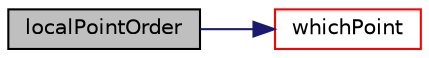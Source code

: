 digraph "localPointOrder"
{
  bgcolor="transparent";
  edge [fontname="Helvetica",fontsize="10",labelfontname="Helvetica",labelfontsize="10"];
  node [fontname="Helvetica",fontsize="10",shape=record];
  rankdir="LR";
  Node1 [label="localPointOrder",height=0.2,width=0.4,color="black", fillcolor="grey75", style="filled", fontcolor="black"];
  Node1 -> Node2 [color="midnightblue",fontsize="10",style="solid",fontname="Helvetica"];
  Node2 [label="whichPoint",height=0.2,width=0.4,color="red",URL="$a02021.html#a1fc8399ba159a7673478ac93eeb6e226",tooltip="Given a global point index, return the local point index. "];
}
